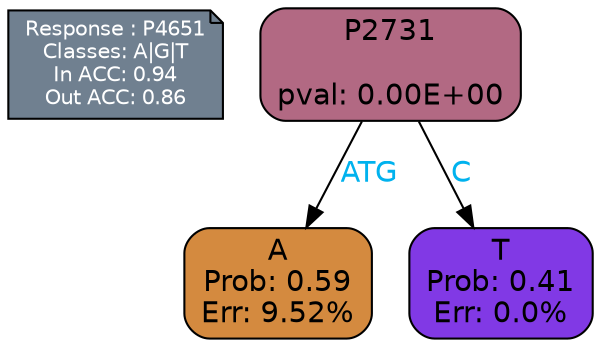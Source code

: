 digraph Tree {
node [shape=box, style="filled, rounded", color="black", fontname=helvetica] ;
graph [ranksep=equally, splines=polylines, bgcolor=transparent, dpi=600] ;
edge [fontname=helvetica] ;
LEGEND [label="Response : P4651
Classes: A|G|T
In ACC: 0.94
Out ACC: 0.86
",shape=note,align=left,style=filled,fillcolor="slategray",fontcolor="white",fontsize=10];1 [label="P2731

pval: 0.00E+00", fillcolor="#b26983"] ;
2 [label="A
Prob: 0.59
Err: 9.52%", fillcolor="#d48a3f"] ;
3 [label="T
Prob: 0.41
Err: 0.0%", fillcolor="#8139e5"] ;
1 -> 2 [label="ATG",fontcolor=deepskyblue2] ;
1 -> 3 [label="C",fontcolor=deepskyblue2] ;
{rank = same; 2;3;}{rank = same; LEGEND;1;}}